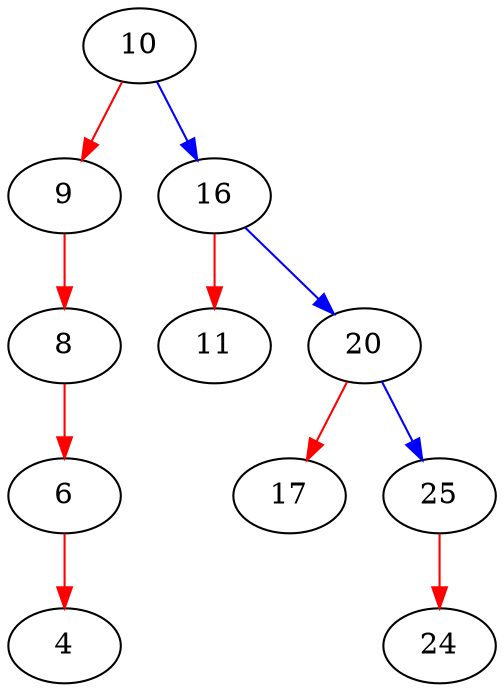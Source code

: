 digraph{
6219680[label="4"]
6220576[label="6"]
6220576 -> 6219680[color=red]
6221360[label="8"]
6221360 -> 6220576[color=red]
6220856[label="9"]
6220856 -> 6221360[color=red]
6220688[label="10"]
6220688 -> 6220856[color=red]
6220688 -> 6219736[color=blue]
6221136[label="11"]
6219736[label="16"]
6219736 -> 6221136[color=red]
6219736 -> 6220296[color=blue]
6220352[label="17"]
6220296[label="20"]
6220296 -> 6220352[color=red]
6220296 -> 6220800[color=blue]
6220464[label="24"]
6220800[label="25"]
6220800 -> 6220464[color=red]
}
